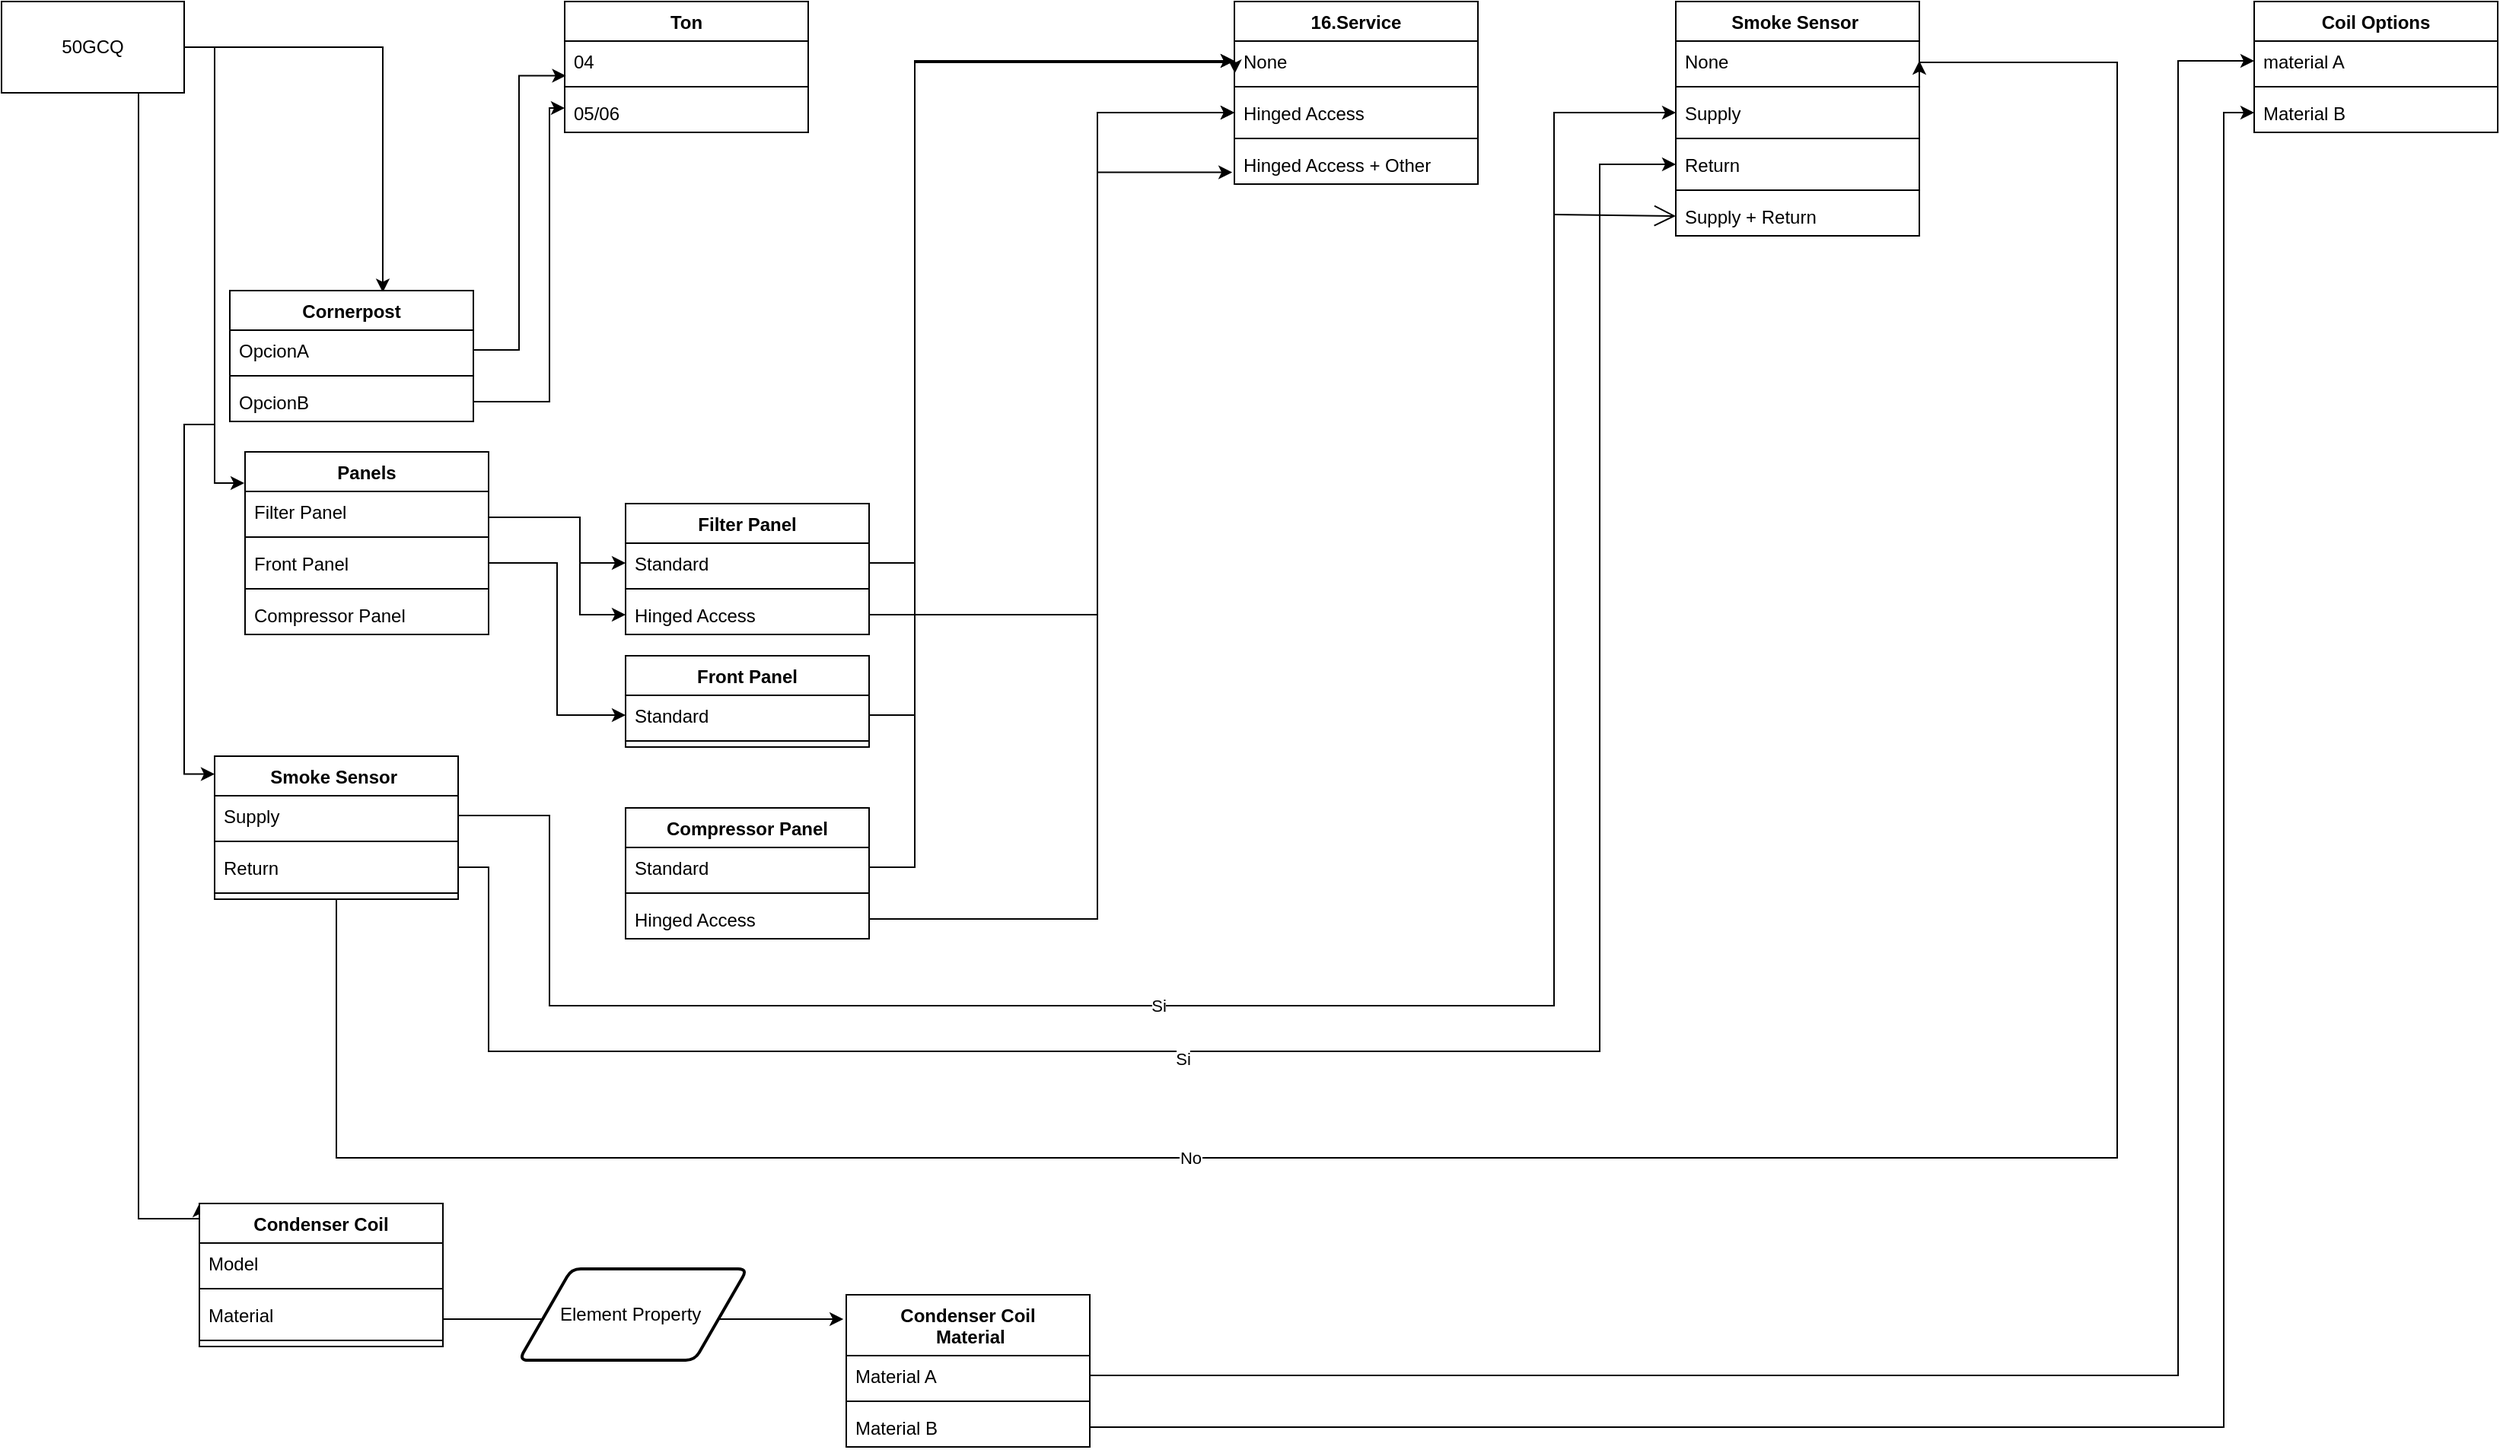 <mxfile version="20.3.3" type="device"><diagram id="i01pcMAUWseXMPb-bilU" name="Page-1"><mxGraphModel dx="2272" dy="794" grid="1" gridSize="10" guides="1" tooltips="1" connect="1" arrows="1" fold="1" page="1" pageScale="1" pageWidth="850" pageHeight="1100" math="0" shadow="0"><root><mxCell id="0"/><mxCell id="1" parent="0"/><mxCell id="hjGp-WkUEhwu2GklIN9f-13" style="edgeStyle=orthogonalEdgeStyle;rounded=0;orthogonalLoop=1;jettySize=auto;html=1;entryX=0.628;entryY=0.014;entryDx=0;entryDy=0;entryPerimeter=0;" parent="1" source="hjGp-WkUEhwu2GklIN9f-1" target="hjGp-WkUEhwu2GklIN9f-2" edge="1"><mxGeometry relative="1" as="geometry"/></mxCell><mxCell id="hjGp-WkUEhwu2GklIN9f-62" style="edgeStyle=orthogonalEdgeStyle;rounded=0;orthogonalLoop=1;jettySize=auto;html=1;entryX=-0.003;entryY=0.171;entryDx=0;entryDy=0;entryPerimeter=0;" parent="1" source="hjGp-WkUEhwu2GklIN9f-1" target="hjGp-WkUEhwu2GklIN9f-24" edge="1"><mxGeometry relative="1" as="geometry"/></mxCell><mxCell id="hjGp-WkUEhwu2GklIN9f-79" style="edgeStyle=orthogonalEdgeStyle;rounded=0;orthogonalLoop=1;jettySize=auto;html=1;entryX=0;entryY=0.125;entryDx=0;entryDy=0;entryPerimeter=0;" parent="1" source="hjGp-WkUEhwu2GklIN9f-1" target="hjGp-WkUEhwu2GklIN9f-73" edge="1"><mxGeometry relative="1" as="geometry"/></mxCell><mxCell id="hjGp-WkUEhwu2GklIN9f-102" style="edgeStyle=orthogonalEdgeStyle;rounded=0;orthogonalLoop=1;jettySize=auto;html=1;entryX=0;entryY=0;entryDx=0;entryDy=0;" parent="1" source="hjGp-WkUEhwu2GklIN9f-1" target="hjGp-WkUEhwu2GklIN9f-91" edge="1"><mxGeometry relative="1" as="geometry"><Array as="points"><mxPoint x="-40" y="970"/><mxPoint y="970"/></Array></mxGeometry></mxCell><mxCell id="hjGp-WkUEhwu2GklIN9f-1" value="50GCQ" style="rounded=0;whiteSpace=wrap;html=1;" parent="1" vertex="1"><mxGeometry x="-130" y="170" width="120" height="60" as="geometry"/></mxCell><mxCell id="hjGp-WkUEhwu2GklIN9f-2" value="Cornerpost" style="swimlane;fontStyle=1;align=center;verticalAlign=top;childLayout=stackLayout;horizontal=1;startSize=26;horizontalStack=0;resizeParent=1;resizeParentMax=0;resizeLast=0;collapsible=1;marginBottom=0;" parent="1" vertex="1"><mxGeometry x="20" y="360" width="160" height="86" as="geometry"/></mxCell><mxCell id="hjGp-WkUEhwu2GklIN9f-3" value="OpcionA " style="text;strokeColor=none;fillColor=none;align=left;verticalAlign=top;spacingLeft=4;spacingRight=4;overflow=hidden;rotatable=0;points=[[0,0.5],[1,0.5]];portConstraint=eastwest;" parent="hjGp-WkUEhwu2GklIN9f-2" vertex="1"><mxGeometry y="26" width="160" height="26" as="geometry"/></mxCell><mxCell id="hjGp-WkUEhwu2GklIN9f-4" value="" style="line;strokeWidth=1;fillColor=none;align=left;verticalAlign=middle;spacingTop=-1;spacingLeft=3;spacingRight=3;rotatable=0;labelPosition=right;points=[];portConstraint=eastwest;strokeColor=inherit;" parent="hjGp-WkUEhwu2GklIN9f-2" vertex="1"><mxGeometry y="52" width="160" height="8" as="geometry"/></mxCell><mxCell id="hjGp-WkUEhwu2GklIN9f-5" value="OpcionB&#10;" style="text;strokeColor=none;fillColor=none;align=left;verticalAlign=top;spacingLeft=4;spacingRight=4;overflow=hidden;rotatable=0;points=[[0,0.5],[1,0.5]];portConstraint=eastwest;" parent="hjGp-WkUEhwu2GklIN9f-2" vertex="1"><mxGeometry y="60" width="160" height="26" as="geometry"/></mxCell><mxCell id="hjGp-WkUEhwu2GklIN9f-7" value="Ton" style="swimlane;fontStyle=1;align=center;verticalAlign=top;childLayout=stackLayout;horizontal=1;startSize=26;horizontalStack=0;resizeParent=1;resizeParentMax=0;resizeLast=0;collapsible=1;marginBottom=0;" parent="1" vertex="1"><mxGeometry x="240" y="170" width="160" height="86" as="geometry"/></mxCell><mxCell id="hjGp-WkUEhwu2GklIN9f-8" value="04&#10;" style="text;strokeColor=none;fillColor=none;align=left;verticalAlign=top;spacingLeft=4;spacingRight=4;overflow=hidden;rotatable=0;points=[[0,0.5],[1,0.5]];portConstraint=eastwest;" parent="hjGp-WkUEhwu2GklIN9f-7" vertex="1"><mxGeometry y="26" width="160" height="26" as="geometry"/></mxCell><mxCell id="hjGp-WkUEhwu2GklIN9f-9" value="" style="line;strokeWidth=1;fillColor=none;align=left;verticalAlign=middle;spacingTop=-1;spacingLeft=3;spacingRight=3;rotatable=0;labelPosition=right;points=[];portConstraint=eastwest;strokeColor=inherit;" parent="hjGp-WkUEhwu2GklIN9f-7" vertex="1"><mxGeometry y="52" width="160" height="8" as="geometry"/></mxCell><mxCell id="hjGp-WkUEhwu2GklIN9f-10" value="05/06&#10;" style="text;strokeColor=none;fillColor=none;align=left;verticalAlign=top;spacingLeft=4;spacingRight=4;overflow=hidden;rotatable=0;points=[[0,0.5],[1,0.5]];portConstraint=eastwest;" parent="hjGp-WkUEhwu2GklIN9f-7" vertex="1"><mxGeometry y="60" width="160" height="26" as="geometry"/></mxCell><mxCell id="hjGp-WkUEhwu2GklIN9f-11" style="edgeStyle=orthogonalEdgeStyle;rounded=0;orthogonalLoop=1;jettySize=auto;html=1;entryX=0.005;entryY=0.877;entryDx=0;entryDy=0;entryPerimeter=0;" parent="1" source="hjGp-WkUEhwu2GklIN9f-3" target="hjGp-WkUEhwu2GklIN9f-8" edge="1"><mxGeometry relative="1" as="geometry"/></mxCell><mxCell id="hjGp-WkUEhwu2GklIN9f-12" style="edgeStyle=orthogonalEdgeStyle;rounded=0;orthogonalLoop=1;jettySize=auto;html=1;" parent="1" source="hjGp-WkUEhwu2GklIN9f-5" target="hjGp-WkUEhwu2GklIN9f-10" edge="1"><mxGeometry relative="1" as="geometry"><Array as="points"><mxPoint x="230" y="433"/><mxPoint x="230" y="240"/></Array></mxGeometry></mxCell><mxCell id="hjGp-WkUEhwu2GklIN9f-14" value="Smoke Sensor " style="swimlane;fontStyle=1;align=center;verticalAlign=top;childLayout=stackLayout;horizontal=1;startSize=26;horizontalStack=0;resizeParent=1;resizeParentMax=0;resizeLast=0;collapsible=1;marginBottom=0;" parent="1" vertex="1"><mxGeometry x="970" y="170" width="160" height="154" as="geometry"/></mxCell><mxCell id="hjGp-WkUEhwu2GklIN9f-80" value="None" style="text;strokeColor=none;fillColor=none;align=left;verticalAlign=top;spacingLeft=4;spacingRight=4;overflow=hidden;rotatable=0;points=[[0,0.5],[1,0.5]];portConstraint=eastwest;" parent="hjGp-WkUEhwu2GklIN9f-14" vertex="1"><mxGeometry y="26" width="160" height="26" as="geometry"/></mxCell><mxCell id="hjGp-WkUEhwu2GklIN9f-81" value="" style="line;strokeWidth=1;fillColor=none;align=left;verticalAlign=middle;spacingTop=-1;spacingLeft=3;spacingRight=3;rotatable=0;labelPosition=right;points=[];portConstraint=eastwest;strokeColor=inherit;" parent="hjGp-WkUEhwu2GklIN9f-14" vertex="1"><mxGeometry y="52" width="160" height="8" as="geometry"/></mxCell><mxCell id="hjGp-WkUEhwu2GklIN9f-15" value="Supply" style="text;strokeColor=none;fillColor=none;align=left;verticalAlign=top;spacingLeft=4;spacingRight=4;overflow=hidden;rotatable=0;points=[[0,0.5],[1,0.5]];portConstraint=eastwest;" parent="hjGp-WkUEhwu2GklIN9f-14" vertex="1"><mxGeometry y="60" width="160" height="26" as="geometry"/></mxCell><mxCell id="hjGp-WkUEhwu2GklIN9f-16" value="" style="line;strokeWidth=1;fillColor=none;align=left;verticalAlign=middle;spacingTop=-1;spacingLeft=3;spacingRight=3;rotatable=0;labelPosition=right;points=[];portConstraint=eastwest;strokeColor=inherit;" parent="hjGp-WkUEhwu2GklIN9f-14" vertex="1"><mxGeometry y="86" width="160" height="8" as="geometry"/></mxCell><mxCell id="hjGp-WkUEhwu2GklIN9f-17" value="Return&#10;" style="text;strokeColor=none;fillColor=none;align=left;verticalAlign=top;spacingLeft=4;spacingRight=4;overflow=hidden;rotatable=0;points=[[0,0.5],[1,0.5]];portConstraint=eastwest;" parent="hjGp-WkUEhwu2GklIN9f-14" vertex="1"><mxGeometry y="94" width="160" height="26" as="geometry"/></mxCell><mxCell id="hjGp-WkUEhwu2GklIN9f-23" value="" style="line;strokeWidth=1;fillColor=none;align=left;verticalAlign=middle;spacingTop=-1;spacingLeft=3;spacingRight=3;rotatable=0;labelPosition=right;points=[];portConstraint=eastwest;strokeColor=inherit;" parent="hjGp-WkUEhwu2GklIN9f-14" vertex="1"><mxGeometry y="120" width="160" height="8" as="geometry"/></mxCell><mxCell id="hjGp-WkUEhwu2GklIN9f-18" value="Supply + Return" style="text;strokeColor=none;fillColor=none;align=left;verticalAlign=top;spacingLeft=4;spacingRight=4;overflow=hidden;rotatable=0;points=[[0,0.5],[1,0.5]];portConstraint=eastwest;" parent="hjGp-WkUEhwu2GklIN9f-14" vertex="1"><mxGeometry y="128" width="160" height="26" as="geometry"/></mxCell><mxCell id="hjGp-WkUEhwu2GklIN9f-24" value="Panels" style="swimlane;fontStyle=1;align=center;verticalAlign=top;childLayout=stackLayout;horizontal=1;startSize=26;horizontalStack=0;resizeParent=1;resizeParentMax=0;resizeLast=0;collapsible=1;marginBottom=0;" parent="1" vertex="1"><mxGeometry x="30" y="466" width="160" height="120" as="geometry"/></mxCell><mxCell id="hjGp-WkUEhwu2GklIN9f-25" value="Filter Panel" style="text;strokeColor=none;fillColor=none;align=left;verticalAlign=top;spacingLeft=4;spacingRight=4;overflow=hidden;rotatable=0;points=[[0,0.5],[1,0.5]];portConstraint=eastwest;" parent="hjGp-WkUEhwu2GklIN9f-24" vertex="1"><mxGeometry y="26" width="160" height="26" as="geometry"/></mxCell><mxCell id="hjGp-WkUEhwu2GklIN9f-26" value="" style="line;strokeWidth=1;fillColor=none;align=left;verticalAlign=middle;spacingTop=-1;spacingLeft=3;spacingRight=3;rotatable=0;labelPosition=right;points=[];portConstraint=eastwest;strokeColor=inherit;" parent="hjGp-WkUEhwu2GklIN9f-24" vertex="1"><mxGeometry y="52" width="160" height="8" as="geometry"/></mxCell><mxCell id="hjGp-WkUEhwu2GklIN9f-27" value="Front Panel" style="text;strokeColor=none;fillColor=none;align=left;verticalAlign=top;spacingLeft=4;spacingRight=4;overflow=hidden;rotatable=0;points=[[0,0.5],[1,0.5]];portConstraint=eastwest;" parent="hjGp-WkUEhwu2GklIN9f-24" vertex="1"><mxGeometry y="60" width="160" height="26" as="geometry"/></mxCell><mxCell id="hjGp-WkUEhwu2GklIN9f-44" value="" style="line;strokeWidth=1;fillColor=none;align=left;verticalAlign=middle;spacingTop=-1;spacingLeft=3;spacingRight=3;rotatable=0;labelPosition=right;points=[];portConstraint=eastwest;strokeColor=inherit;" parent="hjGp-WkUEhwu2GklIN9f-24" vertex="1"><mxGeometry y="86" width="160" height="8" as="geometry"/></mxCell><mxCell id="hjGp-WkUEhwu2GklIN9f-43" value="Compressor Panel" style="text;strokeColor=none;fillColor=none;align=left;verticalAlign=top;spacingLeft=4;spacingRight=4;overflow=hidden;rotatable=0;points=[[0,0.5],[1,0.5]];portConstraint=eastwest;" parent="hjGp-WkUEhwu2GklIN9f-24" vertex="1"><mxGeometry y="94" width="160" height="26" as="geometry"/></mxCell><mxCell id="hjGp-WkUEhwu2GklIN9f-28" value="Filter Panel" style="swimlane;fontStyle=1;align=center;verticalAlign=top;childLayout=stackLayout;horizontal=1;startSize=26;horizontalStack=0;resizeParent=1;resizeParentMax=0;resizeLast=0;collapsible=1;marginBottom=0;" parent="1" vertex="1"><mxGeometry x="280" y="500" width="160" height="86" as="geometry"/></mxCell><mxCell id="hjGp-WkUEhwu2GklIN9f-29" value="Standard" style="text;strokeColor=none;fillColor=none;align=left;verticalAlign=top;spacingLeft=4;spacingRight=4;overflow=hidden;rotatable=0;points=[[0,0.5],[1,0.5]];portConstraint=eastwest;" parent="hjGp-WkUEhwu2GklIN9f-28" vertex="1"><mxGeometry y="26" width="160" height="26" as="geometry"/></mxCell><mxCell id="hjGp-WkUEhwu2GklIN9f-30" value="" style="line;strokeWidth=1;fillColor=none;align=left;verticalAlign=middle;spacingTop=-1;spacingLeft=3;spacingRight=3;rotatable=0;labelPosition=right;points=[];portConstraint=eastwest;strokeColor=inherit;" parent="hjGp-WkUEhwu2GklIN9f-28" vertex="1"><mxGeometry y="52" width="160" height="8" as="geometry"/></mxCell><mxCell id="hjGp-WkUEhwu2GklIN9f-31" value="Hinged Access" style="text;strokeColor=none;fillColor=none;align=left;verticalAlign=top;spacingLeft=4;spacingRight=4;overflow=hidden;rotatable=0;points=[[0,0.5],[1,0.5]];portConstraint=eastwest;" parent="hjGp-WkUEhwu2GklIN9f-28" vertex="1"><mxGeometry y="60" width="160" height="26" as="geometry"/></mxCell><mxCell id="hjGp-WkUEhwu2GklIN9f-32" style="edgeStyle=orthogonalEdgeStyle;rounded=0;orthogonalLoop=1;jettySize=auto;html=1;entryX=0;entryY=0.5;entryDx=0;entryDy=0;" parent="1" source="hjGp-WkUEhwu2GklIN9f-25" target="hjGp-WkUEhwu2GklIN9f-29" edge="1"><mxGeometry relative="1" as="geometry"><Array as="points"><mxPoint x="250" y="509"/><mxPoint x="250" y="539"/></Array></mxGeometry></mxCell><mxCell id="hjGp-WkUEhwu2GklIN9f-33" style="edgeStyle=orthogonalEdgeStyle;rounded=0;orthogonalLoop=1;jettySize=auto;html=1;" parent="1" source="hjGp-WkUEhwu2GklIN9f-25" target="hjGp-WkUEhwu2GklIN9f-31" edge="1"><mxGeometry relative="1" as="geometry"><Array as="points"><mxPoint x="250" y="509"/><mxPoint x="250" y="573"/></Array></mxGeometry></mxCell><mxCell id="hjGp-WkUEhwu2GklIN9f-34" value="16.Service" style="swimlane;fontStyle=1;align=center;verticalAlign=top;childLayout=stackLayout;horizontal=1;startSize=26;horizontalStack=0;resizeParent=1;resizeParentMax=0;resizeLast=0;collapsible=1;marginBottom=0;" parent="1" vertex="1"><mxGeometry x="680" y="170" width="160" height="120" as="geometry"/></mxCell><mxCell id="hjGp-WkUEhwu2GklIN9f-35" value="None" style="text;strokeColor=none;fillColor=none;align=left;verticalAlign=top;spacingLeft=4;spacingRight=4;overflow=hidden;rotatable=0;points=[[0,0.5],[1,0.5]];portConstraint=eastwest;" parent="hjGp-WkUEhwu2GklIN9f-34" vertex="1"><mxGeometry y="26" width="160" height="26" as="geometry"/></mxCell><mxCell id="hjGp-WkUEhwu2GklIN9f-36" value="" style="line;strokeWidth=1;fillColor=none;align=left;verticalAlign=middle;spacingTop=-1;spacingLeft=3;spacingRight=3;rotatable=0;labelPosition=right;points=[];portConstraint=eastwest;strokeColor=inherit;" parent="hjGp-WkUEhwu2GklIN9f-34" vertex="1"><mxGeometry y="52" width="160" height="8" as="geometry"/></mxCell><mxCell id="hjGp-WkUEhwu2GklIN9f-37" value="Hinged Access" style="text;strokeColor=none;fillColor=none;align=left;verticalAlign=top;spacingLeft=4;spacingRight=4;overflow=hidden;rotatable=0;points=[[0,0.5],[1,0.5]];portConstraint=eastwest;" parent="hjGp-WkUEhwu2GklIN9f-34" vertex="1"><mxGeometry y="60" width="160" height="26" as="geometry"/></mxCell><mxCell id="hjGp-WkUEhwu2GklIN9f-39" value="" style="line;strokeWidth=1;fillColor=none;align=left;verticalAlign=middle;spacingTop=-1;spacingLeft=3;spacingRight=3;rotatable=0;labelPosition=right;points=[];portConstraint=eastwest;strokeColor=inherit;" parent="hjGp-WkUEhwu2GklIN9f-34" vertex="1"><mxGeometry y="86" width="160" height="8" as="geometry"/></mxCell><mxCell id="hjGp-WkUEhwu2GklIN9f-38" value="Hinged Access + Other" style="text;strokeColor=none;fillColor=none;align=left;verticalAlign=top;spacingLeft=4;spacingRight=4;overflow=hidden;rotatable=0;points=[[0,0.5],[1,0.5]];portConstraint=eastwest;" parent="hjGp-WkUEhwu2GklIN9f-34" vertex="1"><mxGeometry y="94" width="160" height="26" as="geometry"/></mxCell><mxCell id="hjGp-WkUEhwu2GklIN9f-40" style="edgeStyle=orthogonalEdgeStyle;rounded=0;orthogonalLoop=1;jettySize=auto;html=1;entryX=0;entryY=0.5;entryDx=0;entryDy=0;" parent="1" source="hjGp-WkUEhwu2GklIN9f-29" target="hjGp-WkUEhwu2GklIN9f-35" edge="1"><mxGeometry relative="1" as="geometry"><Array as="points"><mxPoint x="470" y="539"/><mxPoint x="470" y="209"/></Array></mxGeometry></mxCell><mxCell id="hjGp-WkUEhwu2GklIN9f-41" style="edgeStyle=orthogonalEdgeStyle;rounded=0;orthogonalLoop=1;jettySize=auto;html=1;" parent="1" source="hjGp-WkUEhwu2GklIN9f-31" target="hjGp-WkUEhwu2GklIN9f-37" edge="1"><mxGeometry relative="1" as="geometry"><Array as="points"><mxPoint x="590" y="573"/><mxPoint x="590" y="243"/></Array></mxGeometry></mxCell><mxCell id="hjGp-WkUEhwu2GklIN9f-45" value="Front Panel" style="swimlane;fontStyle=1;align=center;verticalAlign=top;childLayout=stackLayout;horizontal=1;startSize=26;horizontalStack=0;resizeParent=1;resizeParentMax=0;resizeLast=0;collapsible=1;marginBottom=0;" parent="1" vertex="1"><mxGeometry x="280" y="600" width="160" height="60" as="geometry"/></mxCell><mxCell id="hjGp-WkUEhwu2GklIN9f-46" value="Standard" style="text;strokeColor=none;fillColor=none;align=left;verticalAlign=top;spacingLeft=4;spacingRight=4;overflow=hidden;rotatable=0;points=[[0,0.5],[1,0.5]];portConstraint=eastwest;" parent="hjGp-WkUEhwu2GklIN9f-45" vertex="1"><mxGeometry y="26" width="160" height="26" as="geometry"/></mxCell><mxCell id="hjGp-WkUEhwu2GklIN9f-47" value="" style="line;strokeWidth=1;fillColor=none;align=left;verticalAlign=middle;spacingTop=-1;spacingLeft=3;spacingRight=3;rotatable=0;labelPosition=right;points=[];portConstraint=eastwest;strokeColor=inherit;" parent="hjGp-WkUEhwu2GklIN9f-45" vertex="1"><mxGeometry y="52" width="160" height="8" as="geometry"/></mxCell><mxCell id="hjGp-WkUEhwu2GklIN9f-49" value="Compressor Panel" style="swimlane;fontStyle=1;align=center;verticalAlign=top;childLayout=stackLayout;horizontal=1;startSize=26;horizontalStack=0;resizeParent=1;resizeParentMax=0;resizeLast=0;collapsible=1;marginBottom=0;" parent="1" vertex="1"><mxGeometry x="280" y="700" width="160" height="86" as="geometry"/></mxCell><mxCell id="hjGp-WkUEhwu2GklIN9f-50" value="Standard" style="text;strokeColor=none;fillColor=none;align=left;verticalAlign=top;spacingLeft=4;spacingRight=4;overflow=hidden;rotatable=0;points=[[0,0.5],[1,0.5]];portConstraint=eastwest;" parent="hjGp-WkUEhwu2GklIN9f-49" vertex="1"><mxGeometry y="26" width="160" height="26" as="geometry"/></mxCell><mxCell id="hjGp-WkUEhwu2GklIN9f-51" value="" style="line;strokeWidth=1;fillColor=none;align=left;verticalAlign=middle;spacingTop=-1;spacingLeft=3;spacingRight=3;rotatable=0;labelPosition=right;points=[];portConstraint=eastwest;strokeColor=inherit;" parent="hjGp-WkUEhwu2GklIN9f-49" vertex="1"><mxGeometry y="52" width="160" height="8" as="geometry"/></mxCell><mxCell id="hjGp-WkUEhwu2GklIN9f-52" value="Hinged Access" style="text;strokeColor=none;fillColor=none;align=left;verticalAlign=top;spacingLeft=4;spacingRight=4;overflow=hidden;rotatable=0;points=[[0,0.5],[1,0.5]];portConstraint=eastwest;" parent="hjGp-WkUEhwu2GklIN9f-49" vertex="1"><mxGeometry y="60" width="160" height="26" as="geometry"/></mxCell><mxCell id="hjGp-WkUEhwu2GklIN9f-53" style="edgeStyle=orthogonalEdgeStyle;rounded=0;orthogonalLoop=1;jettySize=auto;html=1;entryX=0;entryY=0.5;entryDx=0;entryDy=0;" parent="1" source="hjGp-WkUEhwu2GklIN9f-27" target="hjGp-WkUEhwu2GklIN9f-46" edge="1"><mxGeometry relative="1" as="geometry"/></mxCell><mxCell id="hjGp-WkUEhwu2GklIN9f-69" style="edgeStyle=orthogonalEdgeStyle;rounded=0;orthogonalLoop=1;jettySize=auto;html=1;entryX=0.002;entryY=0.814;entryDx=0;entryDy=0;entryPerimeter=0;" parent="1" source="hjGp-WkUEhwu2GklIN9f-46" target="hjGp-WkUEhwu2GklIN9f-35" edge="1"><mxGeometry relative="1" as="geometry"><mxPoint x="470" y="540" as="targetPoint"/><Array as="points"><mxPoint x="470" y="639"/><mxPoint x="470" y="210"/><mxPoint x="680" y="210"/></Array></mxGeometry></mxCell><mxCell id="hjGp-WkUEhwu2GklIN9f-70" style="edgeStyle=orthogonalEdgeStyle;rounded=0;orthogonalLoop=1;jettySize=auto;html=1;" parent="1" source="hjGp-WkUEhwu2GklIN9f-50" target="hjGp-WkUEhwu2GklIN9f-35" edge="1"><mxGeometry relative="1" as="geometry"><Array as="points"><mxPoint x="470" y="739"/><mxPoint x="470" y="209"/></Array></mxGeometry></mxCell><mxCell id="hjGp-WkUEhwu2GklIN9f-71" style="edgeStyle=orthogonalEdgeStyle;rounded=0;orthogonalLoop=1;jettySize=auto;html=1;entryX=-0.009;entryY=0.702;entryDx=0;entryDy=0;entryPerimeter=0;" parent="1" source="hjGp-WkUEhwu2GklIN9f-31" target="hjGp-WkUEhwu2GklIN9f-38" edge="1"><mxGeometry relative="1" as="geometry"><Array as="points"><mxPoint x="590" y="573"/><mxPoint x="590" y="282"/></Array></mxGeometry></mxCell><mxCell id="hjGp-WkUEhwu2GklIN9f-72" style="edgeStyle=orthogonalEdgeStyle;rounded=0;orthogonalLoop=1;jettySize=auto;html=1;entryX=0;entryY=0.5;entryDx=0;entryDy=0;" parent="1" source="hjGp-WkUEhwu2GklIN9f-52" target="hjGp-WkUEhwu2GklIN9f-37" edge="1"><mxGeometry relative="1" as="geometry"><Array as="points"><mxPoint x="590" y="773"/><mxPoint x="590" y="243"/></Array></mxGeometry></mxCell><mxCell id="hjGp-WkUEhwu2GklIN9f-82" style="edgeStyle=orthogonalEdgeStyle;rounded=0;orthogonalLoop=1;jettySize=auto;html=1;entryX=1;entryY=0.5;entryDx=0;entryDy=0;" parent="1" source="hjGp-WkUEhwu2GklIN9f-73" target="hjGp-WkUEhwu2GklIN9f-80" edge="1"><mxGeometry relative="1" as="geometry"><Array as="points"><mxPoint x="90" y="930"/><mxPoint x="1260" y="930"/><mxPoint x="1260" y="210"/></Array></mxGeometry></mxCell><mxCell id="hjGp-WkUEhwu2GklIN9f-83" value="No&lt;br&gt;" style="edgeLabel;html=1;align=center;verticalAlign=middle;resizable=0;points=[];" parent="hjGp-WkUEhwu2GklIN9f-82" vertex="1" connectable="0"><mxGeometry x="-0.333" relative="1" as="geometry"><mxPoint as="offset"/></mxGeometry></mxCell><mxCell id="hjGp-WkUEhwu2GklIN9f-73" value="Smoke Sensor " style="swimlane;fontStyle=1;align=center;verticalAlign=top;childLayout=stackLayout;horizontal=1;startSize=26;horizontalStack=0;resizeParent=1;resizeParentMax=0;resizeLast=0;collapsible=1;marginBottom=0;" parent="1" vertex="1"><mxGeometry x="10" y="666" width="160" height="94" as="geometry"/></mxCell><mxCell id="hjGp-WkUEhwu2GklIN9f-74" value="Supply" style="text;strokeColor=none;fillColor=none;align=left;verticalAlign=top;spacingLeft=4;spacingRight=4;overflow=hidden;rotatable=0;points=[[0,0.5],[1,0.5]];portConstraint=eastwest;" parent="hjGp-WkUEhwu2GklIN9f-73" vertex="1"><mxGeometry y="26" width="160" height="26" as="geometry"/></mxCell><mxCell id="hjGp-WkUEhwu2GklIN9f-75" value="" style="line;strokeWidth=1;fillColor=none;align=left;verticalAlign=middle;spacingTop=-1;spacingLeft=3;spacingRight=3;rotatable=0;labelPosition=right;points=[];portConstraint=eastwest;strokeColor=inherit;" parent="hjGp-WkUEhwu2GklIN9f-73" vertex="1"><mxGeometry y="52" width="160" height="8" as="geometry"/></mxCell><mxCell id="hjGp-WkUEhwu2GklIN9f-76" value="Return&#10;" style="text;strokeColor=none;fillColor=none;align=left;verticalAlign=top;spacingLeft=4;spacingRight=4;overflow=hidden;rotatable=0;points=[[0,0.5],[1,0.5]];portConstraint=eastwest;" parent="hjGp-WkUEhwu2GklIN9f-73" vertex="1"><mxGeometry y="60" width="160" height="26" as="geometry"/></mxCell><mxCell id="hjGp-WkUEhwu2GklIN9f-77" value="" style="line;strokeWidth=1;fillColor=none;align=left;verticalAlign=middle;spacingTop=-1;spacingLeft=3;spacingRight=3;rotatable=0;labelPosition=right;points=[];portConstraint=eastwest;strokeColor=inherit;" parent="hjGp-WkUEhwu2GklIN9f-73" vertex="1"><mxGeometry y="86" width="160" height="8" as="geometry"/></mxCell><mxCell id="hjGp-WkUEhwu2GklIN9f-85" style="edgeStyle=orthogonalEdgeStyle;rounded=0;orthogonalLoop=1;jettySize=auto;html=1;entryX=0;entryY=0.5;entryDx=0;entryDy=0;" parent="1" source="hjGp-WkUEhwu2GklIN9f-76" target="hjGp-WkUEhwu2GklIN9f-17" edge="1"><mxGeometry relative="1" as="geometry"><Array as="points"><mxPoint x="190" y="739"/><mxPoint x="190" y="860"/><mxPoint x="920" y="860"/><mxPoint x="920" y="277"/></Array></mxGeometry></mxCell><mxCell id="hjGp-WkUEhwu2GklIN9f-88" value="Si&lt;br&gt;" style="edgeLabel;html=1;align=center;verticalAlign=middle;resizable=0;points=[];" parent="hjGp-WkUEhwu2GklIN9f-85" vertex="1" connectable="0"><mxGeometry x="-0.207" y="-5" relative="1" as="geometry"><mxPoint as="offset"/></mxGeometry></mxCell><mxCell id="hjGp-WkUEhwu2GklIN9f-86" style="edgeStyle=orthogonalEdgeStyle;rounded=0;orthogonalLoop=1;jettySize=auto;html=1;entryX=0;entryY=0.5;entryDx=0;entryDy=0;" parent="1" source="hjGp-WkUEhwu2GklIN9f-74" target="hjGp-WkUEhwu2GklIN9f-15" edge="1"><mxGeometry relative="1" as="geometry"><Array as="points"><mxPoint x="230" y="705"/><mxPoint x="230" y="830"/><mxPoint x="890" y="830"/><mxPoint x="890" y="243"/></Array></mxGeometry></mxCell><mxCell id="hjGp-WkUEhwu2GklIN9f-87" value="Si&lt;br&gt;" style="edgeLabel;html=1;align=center;verticalAlign=middle;resizable=0;points=[];" parent="hjGp-WkUEhwu2GklIN9f-86" vertex="1" connectable="0"><mxGeometry x="-0.226" relative="1" as="geometry"><mxPoint as="offset"/></mxGeometry></mxCell><mxCell id="hjGp-WkUEhwu2GklIN9f-90" value="" style="endArrow=open;endFill=1;endSize=12;html=1;rounded=0;entryX=0;entryY=0.5;entryDx=0;entryDy=0;" parent="1" target="hjGp-WkUEhwu2GklIN9f-18" edge="1"><mxGeometry width="160" relative="1" as="geometry"><mxPoint x="890" y="310" as="sourcePoint"/><mxPoint x="1140" y="350" as="targetPoint"/></mxGeometry></mxCell><mxCell id="hjGp-WkUEhwu2GklIN9f-91" value="Condenser Coil&#10;" style="swimlane;fontStyle=1;align=center;verticalAlign=top;childLayout=stackLayout;horizontal=1;startSize=26;horizontalStack=0;resizeParent=1;resizeParentMax=0;resizeLast=0;collapsible=1;marginBottom=0;" parent="1" vertex="1"><mxGeometry y="960" width="160" height="94" as="geometry"/></mxCell><mxCell id="hjGp-WkUEhwu2GklIN9f-92" value="Model&#10;" style="text;strokeColor=none;fillColor=none;align=left;verticalAlign=top;spacingLeft=4;spacingRight=4;overflow=hidden;rotatable=0;points=[[0,0.5],[1,0.5]];portConstraint=eastwest;" parent="hjGp-WkUEhwu2GklIN9f-91" vertex="1"><mxGeometry y="26" width="160" height="26" as="geometry"/></mxCell><mxCell id="hjGp-WkUEhwu2GklIN9f-93" value="" style="line;strokeWidth=1;fillColor=none;align=left;verticalAlign=middle;spacingTop=-1;spacingLeft=3;spacingRight=3;rotatable=0;labelPosition=right;points=[];portConstraint=eastwest;strokeColor=inherit;" parent="hjGp-WkUEhwu2GklIN9f-91" vertex="1"><mxGeometry y="52" width="160" height="8" as="geometry"/></mxCell><mxCell id="hjGp-WkUEhwu2GklIN9f-94" value="Material&#10;" style="text;strokeColor=none;fillColor=none;align=left;verticalAlign=top;spacingLeft=4;spacingRight=4;overflow=hidden;rotatable=0;points=[[0,0.5],[1,0.5]];portConstraint=eastwest;" parent="hjGp-WkUEhwu2GklIN9f-91" vertex="1"><mxGeometry y="60" width="160" height="26" as="geometry"/></mxCell><mxCell id="hjGp-WkUEhwu2GklIN9f-95" value="" style="line;strokeWidth=1;fillColor=none;align=left;verticalAlign=middle;spacingTop=-1;spacingLeft=3;spacingRight=3;rotatable=0;labelPosition=right;points=[];portConstraint=eastwest;strokeColor=inherit;" parent="hjGp-WkUEhwu2GklIN9f-91" vertex="1"><mxGeometry y="86" width="160" height="8" as="geometry"/></mxCell><mxCell id="hjGp-WkUEhwu2GklIN9f-96" value="Condenser Coil&#10; Material" style="swimlane;fontStyle=1;align=center;verticalAlign=top;childLayout=stackLayout;horizontal=1;startSize=40;horizontalStack=0;resizeParent=1;resizeParentMax=0;resizeLast=0;collapsible=1;marginBottom=0;" parent="1" vertex="1"><mxGeometry x="425" y="1020" width="160" height="100" as="geometry"/></mxCell><mxCell id="hjGp-WkUEhwu2GklIN9f-97" value="Material A" style="text;strokeColor=none;fillColor=none;align=left;verticalAlign=top;spacingLeft=4;spacingRight=4;overflow=hidden;rotatable=0;points=[[0,0.5],[1,0.5]];portConstraint=eastwest;" parent="hjGp-WkUEhwu2GklIN9f-96" vertex="1"><mxGeometry y="40" width="160" height="26" as="geometry"/></mxCell><mxCell id="hjGp-WkUEhwu2GklIN9f-98" value="" style="line;strokeWidth=1;fillColor=none;align=left;verticalAlign=middle;spacingTop=-1;spacingLeft=3;spacingRight=3;rotatable=0;labelPosition=right;points=[];portConstraint=eastwest;strokeColor=inherit;" parent="hjGp-WkUEhwu2GklIN9f-96" vertex="1"><mxGeometry y="66" width="160" height="8" as="geometry"/></mxCell><mxCell id="hjGp-WkUEhwu2GklIN9f-99" value="Material B" style="text;strokeColor=none;fillColor=none;align=left;verticalAlign=top;spacingLeft=4;spacingRight=4;overflow=hidden;rotatable=0;points=[[0,0.5],[1,0.5]];portConstraint=eastwest;" parent="hjGp-WkUEhwu2GklIN9f-96" vertex="1"><mxGeometry y="74" width="160" height="26" as="geometry"/></mxCell><mxCell id="hjGp-WkUEhwu2GklIN9f-101" style="edgeStyle=orthogonalEdgeStyle;rounded=0;orthogonalLoop=1;jettySize=auto;html=1;entryX=-0.012;entryY=0.16;entryDx=0;entryDy=0;entryPerimeter=0;" parent="1" source="hjGp-WkUEhwu2GklIN9f-94" target="hjGp-WkUEhwu2GklIN9f-96" edge="1"><mxGeometry relative="1" as="geometry"><Array as="points"><mxPoint x="200" y="1036"/><mxPoint x="200" y="1036"/></Array></mxGeometry></mxCell><mxCell id="hjGp-WkUEhwu2GklIN9f-103" value="Coil Options&#10;" style="swimlane;fontStyle=1;align=center;verticalAlign=top;childLayout=stackLayout;horizontal=1;startSize=26;horizontalStack=0;resizeParent=1;resizeParentMax=0;resizeLast=0;collapsible=1;marginBottom=0;" parent="1" vertex="1"><mxGeometry x="1350" y="170" width="160" height="86" as="geometry"/></mxCell><mxCell id="hjGp-WkUEhwu2GklIN9f-104" value="material A" style="text;strokeColor=none;fillColor=none;align=left;verticalAlign=top;spacingLeft=4;spacingRight=4;overflow=hidden;rotatable=0;points=[[0,0.5],[1,0.5]];portConstraint=eastwest;" parent="hjGp-WkUEhwu2GklIN9f-103" vertex="1"><mxGeometry y="26" width="160" height="26" as="geometry"/></mxCell><mxCell id="hjGp-WkUEhwu2GklIN9f-105" value="" style="line;strokeWidth=1;fillColor=none;align=left;verticalAlign=middle;spacingTop=-1;spacingLeft=3;spacingRight=3;rotatable=0;labelPosition=right;points=[];portConstraint=eastwest;strokeColor=inherit;" parent="hjGp-WkUEhwu2GklIN9f-103" vertex="1"><mxGeometry y="52" width="160" height="8" as="geometry"/></mxCell><mxCell id="hjGp-WkUEhwu2GklIN9f-106" value="Material B" style="text;strokeColor=none;fillColor=none;align=left;verticalAlign=top;spacingLeft=4;spacingRight=4;overflow=hidden;rotatable=0;points=[[0,0.5],[1,0.5]];portConstraint=eastwest;" parent="hjGp-WkUEhwu2GklIN9f-103" vertex="1"><mxGeometry y="60" width="160" height="26" as="geometry"/></mxCell><mxCell id="hjGp-WkUEhwu2GklIN9f-107" value="Element Property&amp;nbsp;" style="shape=parallelogram;html=1;strokeWidth=2;perimeter=parallelogramPerimeter;whiteSpace=wrap;rounded=1;arcSize=12;size=0.23;" parent="1" vertex="1"><mxGeometry x="210" y="1003" width="150" height="60" as="geometry"/></mxCell><mxCell id="hjGp-WkUEhwu2GklIN9f-108" style="edgeStyle=orthogonalEdgeStyle;rounded=0;orthogonalLoop=1;jettySize=auto;html=1;entryX=0;entryY=0.5;entryDx=0;entryDy=0;" parent="1" source="hjGp-WkUEhwu2GklIN9f-97" target="hjGp-WkUEhwu2GklIN9f-104" edge="1"><mxGeometry relative="1" as="geometry"><Array as="points"><mxPoint x="1300" y="1073"/><mxPoint x="1300" y="209"/></Array></mxGeometry></mxCell><mxCell id="hjGp-WkUEhwu2GklIN9f-109" style="edgeStyle=orthogonalEdgeStyle;rounded=0;orthogonalLoop=1;jettySize=auto;html=1;entryX=0;entryY=0.5;entryDx=0;entryDy=0;" parent="1" source="hjGp-WkUEhwu2GklIN9f-99" target="hjGp-WkUEhwu2GklIN9f-106" edge="1"><mxGeometry relative="1" as="geometry"><Array as="points"><mxPoint x="1330" y="1107"/><mxPoint x="1330" y="243"/></Array></mxGeometry></mxCell></root></mxGraphModel></diagram></mxfile>